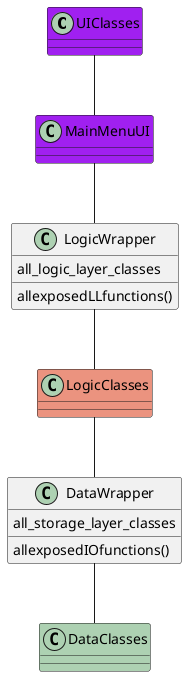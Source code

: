 @startuml



class UIClasses #A020F0{

}
class MainMenuUI #A020F0{

}
class LogicClasses #EB937F{}
class DataClasses  #ADD1b2{}


class LogicWrapper{
    all_logic_layer_classes
    allexposedLLfunctions()
}
class DataWrapper{
    all_storage_layer_classes
    allexposedIOfunctions()
}


UIClasses --MainMenuUI
MainMenuUI  --  LogicWrapper
LogicWrapper -- LogicClasses
LogicClasses -- DataWrapper
DataWrapper -- DataClasses


/'
Data layer
'/


@enduml